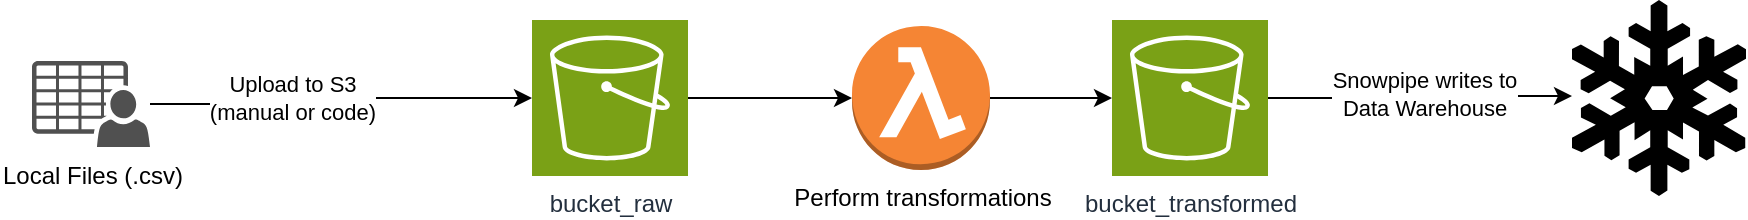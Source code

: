 <mxfile version="24.7.1" type="device">
  <diagram name="Page-1" id="SyEQRn6-1cuLDk6Hes5v">
    <mxGraphModel dx="2276" dy="759" grid="1" gridSize="10" guides="1" tooltips="1" connect="1" arrows="1" fold="1" page="1" pageScale="1" pageWidth="850" pageHeight="1100" math="0" shadow="0">
      <root>
        <mxCell id="0" />
        <mxCell id="1" parent="0" />
        <mxCell id="gIb73Gg-TBpceioaAHjd-1" value="bucket_raw" style="sketch=0;points=[[0,0,0],[0.25,0,0],[0.5,0,0],[0.75,0,0],[1,0,0],[0,1,0],[0.25,1,0],[0.5,1,0],[0.75,1,0],[1,1,0],[0,0.25,0],[0,0.5,0],[0,0.75,0],[1,0.25,0],[1,0.5,0],[1,0.75,0]];outlineConnect=0;fontColor=#232F3E;fillColor=#7AA116;strokeColor=#ffffff;dashed=0;verticalLabelPosition=bottom;verticalAlign=top;align=center;html=1;fontSize=12;fontStyle=0;aspect=fixed;shape=mxgraph.aws4.resourceIcon;resIcon=mxgraph.aws4.s3;" vertex="1" parent="1">
          <mxGeometry x="140" y="290" width="78" height="78" as="geometry" />
        </mxCell>
        <mxCell id="gIb73Gg-TBpceioaAHjd-2" value="Perform transformations" style="outlineConnect=0;dashed=0;verticalLabelPosition=bottom;verticalAlign=top;align=center;html=1;shape=mxgraph.aws3.lambda_function;fillColor=#F58534;gradientColor=none;" vertex="1" parent="1">
          <mxGeometry x="300" y="293" width="69" height="72" as="geometry" />
        </mxCell>
        <mxCell id="gIb73Gg-TBpceioaAHjd-3" value="bucket_transformed" style="sketch=0;points=[[0,0,0],[0.25,0,0],[0.5,0,0],[0.75,0,0],[1,0,0],[0,1,0],[0.25,1,0],[0.5,1,0],[0.75,1,0],[1,1,0],[0,0.25,0],[0,0.5,0],[0,0.75,0],[1,0.25,0],[1,0.5,0],[1,0.75,0]];outlineConnect=0;fontColor=#232F3E;fillColor=#7AA116;strokeColor=#ffffff;dashed=0;verticalLabelPosition=bottom;verticalAlign=top;align=center;html=1;fontSize=12;fontStyle=0;aspect=fixed;shape=mxgraph.aws4.resourceIcon;resIcon=mxgraph.aws4.s3;" vertex="1" parent="1">
          <mxGeometry x="430" y="290" width="78" height="78" as="geometry" />
        </mxCell>
        <mxCell id="gIb73Gg-TBpceioaAHjd-4" value="" style="shape=mxgraph.signs.nature.snowflake;html=1;pointerEvents=1;fillColor=#000000;strokeColor=none;verticalLabelPosition=bottom;verticalAlign=top;align=center;" vertex="1" parent="1">
          <mxGeometry x="660" y="280" width="87" height="98" as="geometry" />
        </mxCell>
        <mxCell id="gIb73Gg-TBpceioaAHjd-5" value="Local Files (.csv)" style="sketch=0;pointerEvents=1;shadow=0;dashed=0;html=1;strokeColor=none;fillColor=#505050;labelPosition=center;verticalLabelPosition=bottom;verticalAlign=top;outlineConnect=0;align=center;shape=mxgraph.office.users.csv_file;" vertex="1" parent="1">
          <mxGeometry x="-110" y="310.5" width="59" height="43" as="geometry" />
        </mxCell>
        <mxCell id="gIb73Gg-TBpceioaAHjd-6" style="edgeStyle=orthogonalEdgeStyle;rounded=0;orthogonalLoop=1;jettySize=auto;html=1;entryX=0;entryY=0.5;entryDx=0;entryDy=0;entryPerimeter=0;" edge="1" parent="1" source="gIb73Gg-TBpceioaAHjd-5" target="gIb73Gg-TBpceioaAHjd-1">
          <mxGeometry relative="1" as="geometry" />
        </mxCell>
        <mxCell id="gIb73Gg-TBpceioaAHjd-8" value="Upload to S3&lt;div&gt;(manual or code)&lt;/div&gt;" style="edgeLabel;html=1;align=center;verticalAlign=middle;resizable=0;points=[];" vertex="1" connectable="0" parent="gIb73Gg-TBpceioaAHjd-6">
          <mxGeometry x="-0.267" y="3" relative="1" as="geometry">
            <mxPoint as="offset" />
          </mxGeometry>
        </mxCell>
        <mxCell id="gIb73Gg-TBpceioaAHjd-9" style="edgeStyle=orthogonalEdgeStyle;rounded=0;orthogonalLoop=1;jettySize=auto;html=1;entryX=0;entryY=0.5;entryDx=0;entryDy=0;entryPerimeter=0;" edge="1" parent="1" source="gIb73Gg-TBpceioaAHjd-1" target="gIb73Gg-TBpceioaAHjd-2">
          <mxGeometry relative="1" as="geometry" />
        </mxCell>
        <mxCell id="gIb73Gg-TBpceioaAHjd-10" style="edgeStyle=orthogonalEdgeStyle;rounded=0;orthogonalLoop=1;jettySize=auto;html=1;entryX=0;entryY=0.5;entryDx=0;entryDy=0;entryPerimeter=0;" edge="1" parent="1" source="gIb73Gg-TBpceioaAHjd-2" target="gIb73Gg-TBpceioaAHjd-3">
          <mxGeometry relative="1" as="geometry" />
        </mxCell>
        <mxCell id="gIb73Gg-TBpceioaAHjd-11" style="edgeStyle=orthogonalEdgeStyle;rounded=0;orthogonalLoop=1;jettySize=auto;html=1;entryX=0;entryY=0.49;entryDx=0;entryDy=0;entryPerimeter=0;" edge="1" parent="1" source="gIb73Gg-TBpceioaAHjd-3" target="gIb73Gg-TBpceioaAHjd-4">
          <mxGeometry relative="1" as="geometry" />
        </mxCell>
        <mxCell id="gIb73Gg-TBpceioaAHjd-12" value="Snowpipe writes to&lt;div&gt;Data Warehouse&lt;/div&gt;" style="edgeLabel;html=1;align=center;verticalAlign=middle;resizable=0;points=[];" vertex="1" connectable="0" parent="gIb73Gg-TBpceioaAHjd-11">
          <mxGeometry x="0.031" y="1" relative="1" as="geometry">
            <mxPoint as="offset" />
          </mxGeometry>
        </mxCell>
      </root>
    </mxGraphModel>
  </diagram>
</mxfile>
